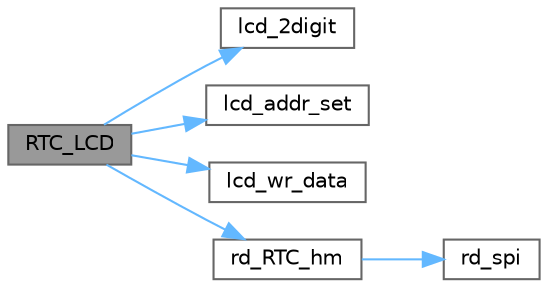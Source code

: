 digraph "RTC_LCD"
{
 // LATEX_PDF_SIZE
  bgcolor="transparent";
  edge [fontname=Helvetica,fontsize=10,labelfontname=Helvetica,labelfontsize=10];
  node [fontname=Helvetica,fontsize=10,shape=box,height=0.2,width=0.4];
  rankdir="LR";
  Node1 [label="RTC_LCD",height=0.2,width=0.4,color="gray40", fillcolor="grey60", style="filled", fontcolor="black",tooltip=" "];
  Node1 -> Node2 [color="steelblue1",style="solid"];
  Node2 [label="lcd_2digit",height=0.2,width=0.4,color="grey40", fillcolor="white", style="filled",URL="$_t_o__s_8h.html#abd39973577465d2535f7cf91827eacdc",tooltip=" "];
  Node1 -> Node3 [color="steelblue1",style="solid"];
  Node3 [label="lcd_addr_set",height=0.2,width=0.4,color="grey40", fillcolor="white", style="filled",URL="$_t_o__s_8h.html#afc2c56626b3e68ad2ff88fa07d8f082f",tooltip=" "];
  Node1 -> Node4 [color="steelblue1",style="solid"];
  Node4 [label="lcd_wr_data",height=0.2,width=0.4,color="grey40", fillcolor="white", style="filled",URL="$_t_o__s_8h.html#acec9a300c55f0aa1e03d760030d2fcfe",tooltip=" "];
  Node1 -> Node5 [color="steelblue1",style="solid"];
  Node5 [label="rd_RTC_hm",height=0.2,width=0.4,color="grey40", fillcolor="white", style="filled",URL="$_t_o_8c.html#a47e1901e642c7bffcb69050a744f9811",tooltip=" "];
  Node5 -> Node6 [color="steelblue1",style="solid"];
  Node6 [label="rd_spi",height=0.2,width=0.4,color="grey40", fillcolor="white", style="filled",URL="$_t_o_8c.html#ad7918a5494dd6407114f6bfbc748acb2",tooltip=" "];
}
